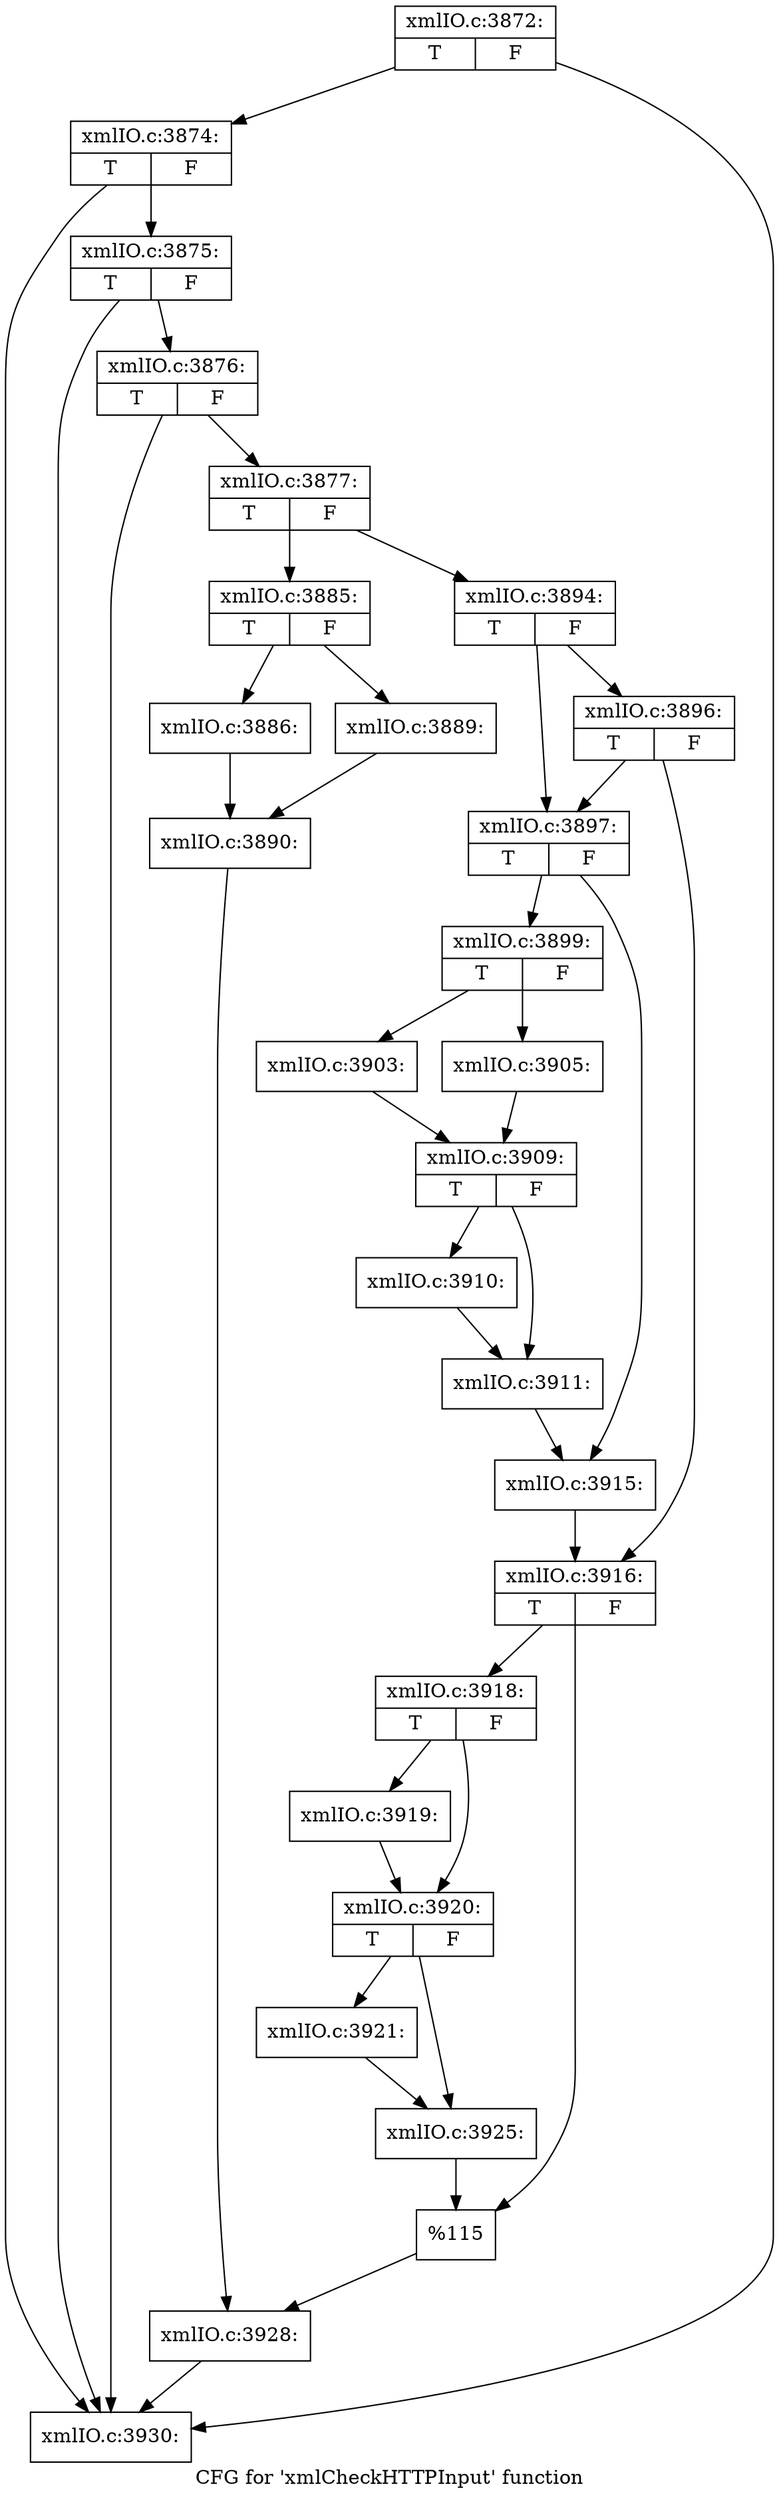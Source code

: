 digraph "CFG for 'xmlCheckHTTPInput' function" {
	label="CFG for 'xmlCheckHTTPInput' function";

	Node0x50df160 [shape=record,label="{xmlIO.c:3872:|{<s0>T|<s1>F}}"];
	Node0x50df160 -> Node0x50df340;
	Node0x50df160 -> Node0x50df1f0;
	Node0x50df340 [shape=record,label="{xmlIO.c:3874:|{<s0>T|<s1>F}}"];
	Node0x50df340 -> Node0x50df2c0;
	Node0x50df340 -> Node0x50df1f0;
	Node0x50df2c0 [shape=record,label="{xmlIO.c:3875:|{<s0>T|<s1>F}}"];
	Node0x50df2c0 -> Node0x50df240;
	Node0x50df2c0 -> Node0x50df1f0;
	Node0x50df240 [shape=record,label="{xmlIO.c:3876:|{<s0>T|<s1>F}}"];
	Node0x50df240 -> Node0x5350050;
	Node0x50df240 -> Node0x50df1f0;
	Node0x5350050 [shape=record,label="{xmlIO.c:3877:|{<s0>T|<s1>F}}"];
	Node0x5350050 -> Node0x535c150;
	Node0x5350050 -> Node0x535c6e0;
	Node0x535c150 [shape=record,label="{xmlIO.c:3885:|{<s0>T|<s1>F}}"];
	Node0x535c150 -> Node0x535c900;
	Node0x535c150 -> Node0x535c9a0;
	Node0x535c900 [shape=record,label="{xmlIO.c:3886:}"];
	Node0x535c900 -> Node0x535c950;
	Node0x535c9a0 [shape=record,label="{xmlIO.c:3889:}"];
	Node0x535c9a0 -> Node0x535c950;
	Node0x535c950 [shape=record,label="{xmlIO.c:3890:}"];
	Node0x535c950 -> Node0x535c480;
	Node0x535c6e0 [shape=record,label="{xmlIO.c:3894:|{<s0>T|<s1>F}}"];
	Node0x535c6e0 -> Node0x535da50;
	Node0x535c6e0 -> Node0x535e570;
	Node0x535e570 [shape=record,label="{xmlIO.c:3896:|{<s0>T|<s1>F}}"];
	Node0x535e570 -> Node0x535da50;
	Node0x535e570 -> Node0x535dd80;
	Node0x535da50 [shape=record,label="{xmlIO.c:3897:|{<s0>T|<s1>F}}"];
	Node0x535da50 -> Node0x535e7d0;
	Node0x535da50 -> Node0x535ea00;
	Node0x535e7d0 [shape=record,label="{xmlIO.c:3899:|{<s0>T|<s1>F}}"];
	Node0x535e7d0 -> Node0x535fe10;
	Node0x535e7d0 -> Node0x5360110;
	Node0x535fe10 [shape=record,label="{xmlIO.c:3903:}"];
	Node0x535fe10 -> Node0x53600c0;
	Node0x5360110 [shape=record,label="{xmlIO.c:3905:}"];
	Node0x5360110 -> Node0x53600c0;
	Node0x53600c0 [shape=record,label="{xmlIO.c:3909:|{<s0>T|<s1>F}}"];
	Node0x53600c0 -> Node0x5360590;
	Node0x53600c0 -> Node0x5360800;
	Node0x5360590 [shape=record,label="{xmlIO.c:3910:}"];
	Node0x5360590 -> Node0x5360800;
	Node0x5360800 [shape=record,label="{xmlIO.c:3911:}"];
	Node0x5360800 -> Node0x535ea00;
	Node0x535ea00 [shape=record,label="{xmlIO.c:3915:}"];
	Node0x535ea00 -> Node0x535dd80;
	Node0x535dd80 [shape=record,label="{xmlIO.c:3916:|{<s0>T|<s1>F}}"];
	Node0x535dd80 -> Node0x5361bf0;
	Node0x535dd80 -> Node0x5361e60;
	Node0x5361bf0 [shape=record,label="{xmlIO.c:3918:|{<s0>T|<s1>F}}"];
	Node0x5361bf0 -> Node0x53622f0;
	Node0x5361bf0 -> Node0x5362340;
	Node0x53622f0 [shape=record,label="{xmlIO.c:3919:}"];
	Node0x53622f0 -> Node0x5362340;
	Node0x5362340 [shape=record,label="{xmlIO.c:3920:|{<s0>T|<s1>F}}"];
	Node0x5362340 -> Node0x5362990;
	Node0x5362340 -> Node0x53629e0;
	Node0x5362990 [shape=record,label="{xmlIO.c:3921:}"];
	Node0x5362990 -> Node0x53629e0;
	Node0x53629e0 [shape=record,label="{xmlIO.c:3925:}"];
	Node0x53629e0 -> Node0x5361e60;
	Node0x5361e60 [shape=record,label="{%115}"];
	Node0x5361e60 -> Node0x535c480;
	Node0x535c480 [shape=record,label="{xmlIO.c:3928:}"];
	Node0x535c480 -> Node0x50df1f0;
	Node0x50df1f0 [shape=record,label="{xmlIO.c:3930:}"];
}
